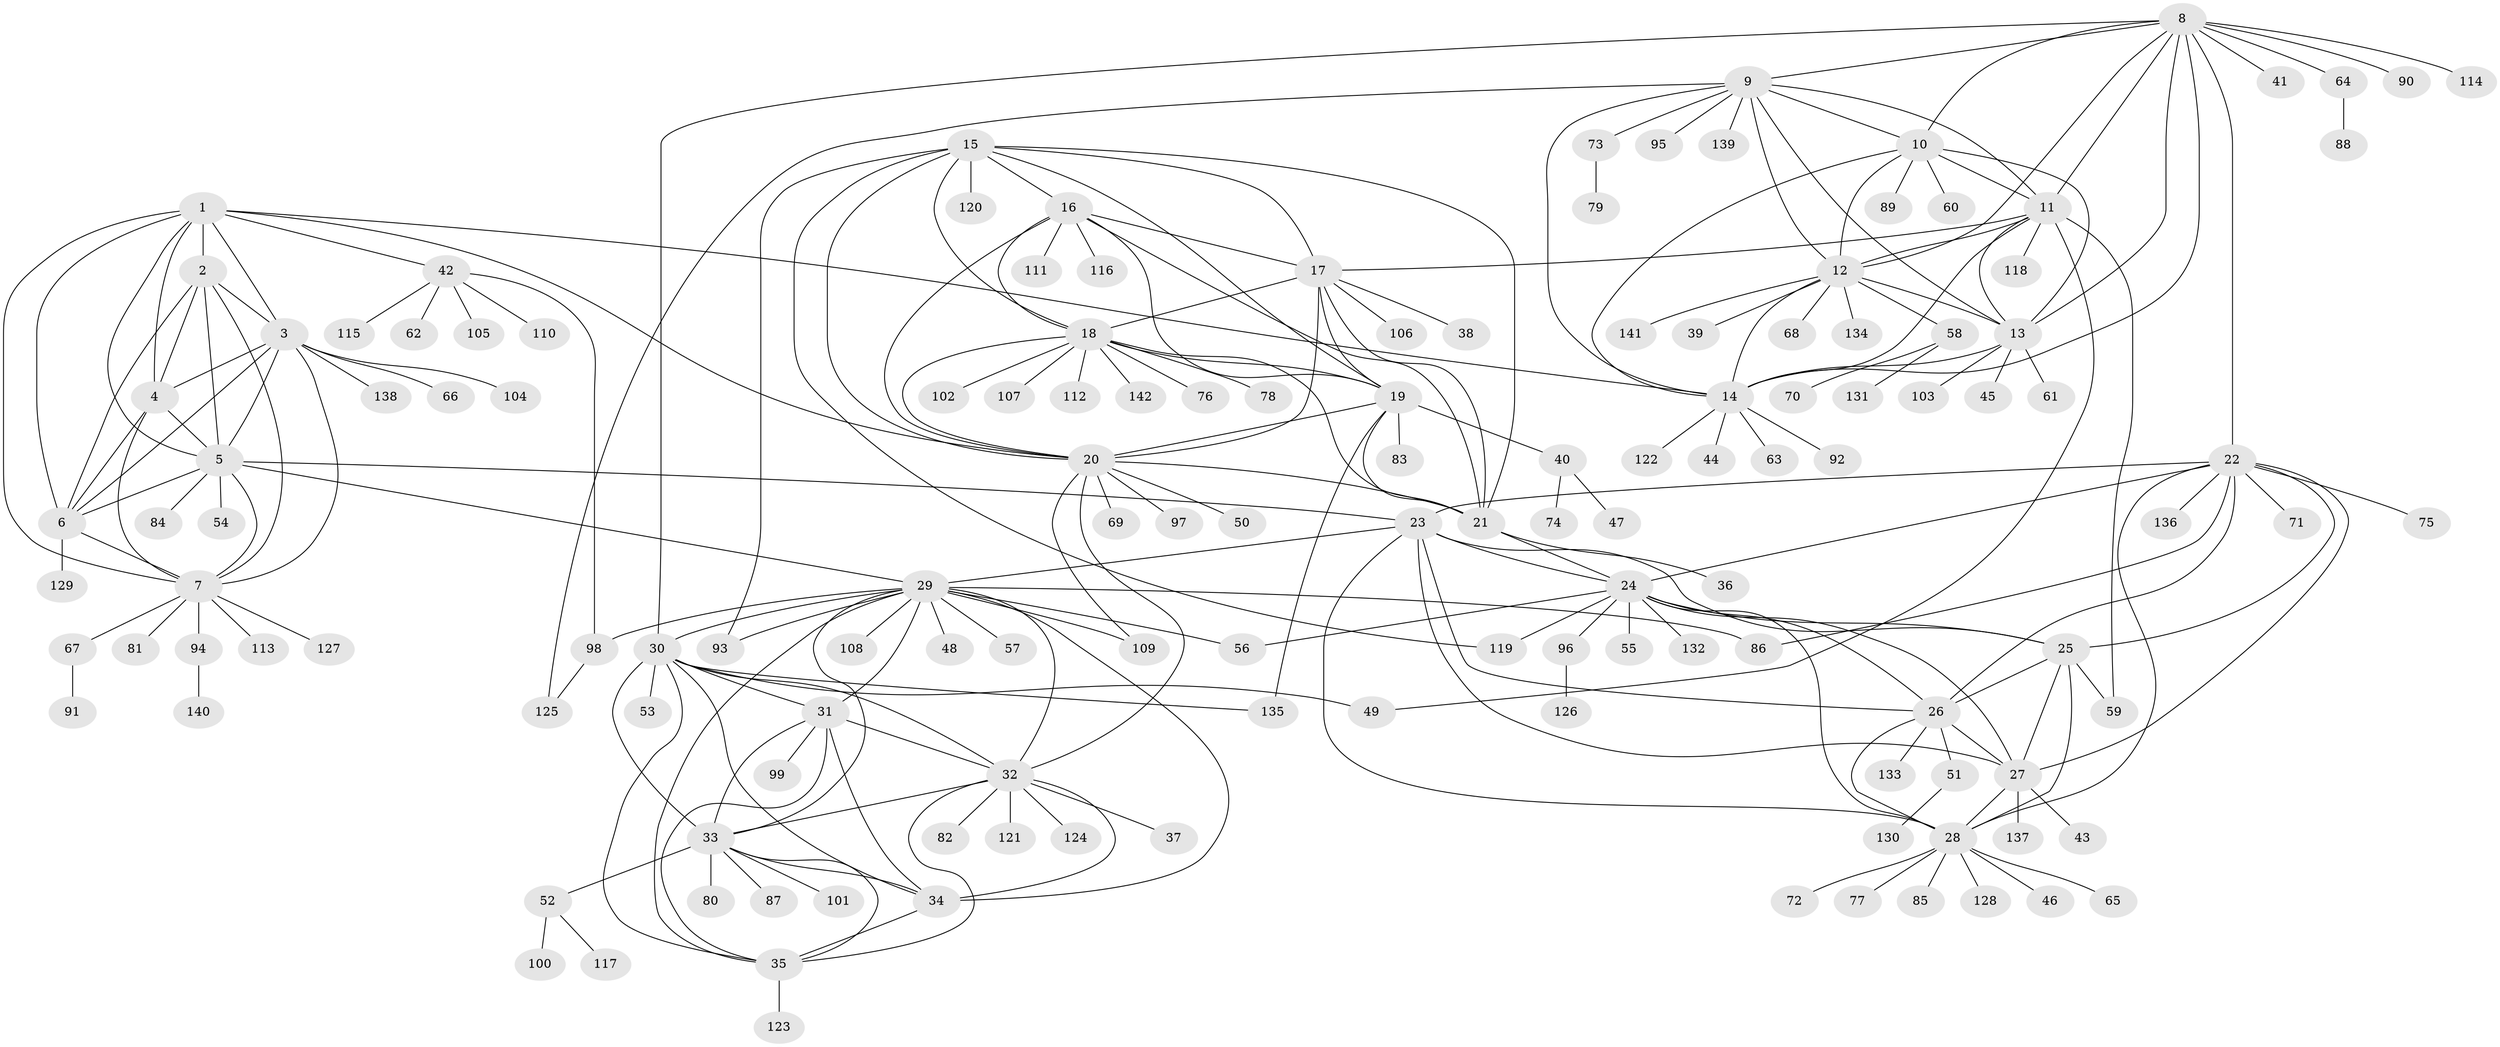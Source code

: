 // coarse degree distribution, {1: 0.7857142857142857, 6: 0.023809523809523808, 8: 0.07142857142857142, 2: 0.023809523809523808, 9: 0.047619047619047616, 10: 0.023809523809523808, 7: 0.023809523809523808}
// Generated by graph-tools (version 1.1) at 2025/58/03/04/25 21:58:10]
// undirected, 142 vertices, 232 edges
graph export_dot {
graph [start="1"]
  node [color=gray90,style=filled];
  1;
  2;
  3;
  4;
  5;
  6;
  7;
  8;
  9;
  10;
  11;
  12;
  13;
  14;
  15;
  16;
  17;
  18;
  19;
  20;
  21;
  22;
  23;
  24;
  25;
  26;
  27;
  28;
  29;
  30;
  31;
  32;
  33;
  34;
  35;
  36;
  37;
  38;
  39;
  40;
  41;
  42;
  43;
  44;
  45;
  46;
  47;
  48;
  49;
  50;
  51;
  52;
  53;
  54;
  55;
  56;
  57;
  58;
  59;
  60;
  61;
  62;
  63;
  64;
  65;
  66;
  67;
  68;
  69;
  70;
  71;
  72;
  73;
  74;
  75;
  76;
  77;
  78;
  79;
  80;
  81;
  82;
  83;
  84;
  85;
  86;
  87;
  88;
  89;
  90;
  91;
  92;
  93;
  94;
  95;
  96;
  97;
  98;
  99;
  100;
  101;
  102;
  103;
  104;
  105;
  106;
  107;
  108;
  109;
  110;
  111;
  112;
  113;
  114;
  115;
  116;
  117;
  118;
  119;
  120;
  121;
  122;
  123;
  124;
  125;
  126;
  127;
  128;
  129;
  130;
  131;
  132;
  133;
  134;
  135;
  136;
  137;
  138;
  139;
  140;
  141;
  142;
  1 -- 2;
  1 -- 3;
  1 -- 4;
  1 -- 5;
  1 -- 6;
  1 -- 7;
  1 -- 14;
  1 -- 20;
  1 -- 42;
  2 -- 3;
  2 -- 4;
  2 -- 5;
  2 -- 6;
  2 -- 7;
  3 -- 4;
  3 -- 5;
  3 -- 6;
  3 -- 7;
  3 -- 66;
  3 -- 104;
  3 -- 138;
  4 -- 5;
  4 -- 6;
  4 -- 7;
  5 -- 6;
  5 -- 7;
  5 -- 23;
  5 -- 29;
  5 -- 54;
  5 -- 84;
  6 -- 7;
  6 -- 129;
  7 -- 67;
  7 -- 81;
  7 -- 94;
  7 -- 113;
  7 -- 127;
  8 -- 9;
  8 -- 10;
  8 -- 11;
  8 -- 12;
  8 -- 13;
  8 -- 14;
  8 -- 22;
  8 -- 30;
  8 -- 41;
  8 -- 64;
  8 -- 90;
  8 -- 114;
  9 -- 10;
  9 -- 11;
  9 -- 12;
  9 -- 13;
  9 -- 14;
  9 -- 73;
  9 -- 95;
  9 -- 125;
  9 -- 139;
  10 -- 11;
  10 -- 12;
  10 -- 13;
  10 -- 14;
  10 -- 60;
  10 -- 89;
  11 -- 12;
  11 -- 13;
  11 -- 14;
  11 -- 17;
  11 -- 49;
  11 -- 59;
  11 -- 118;
  12 -- 13;
  12 -- 14;
  12 -- 39;
  12 -- 58;
  12 -- 68;
  12 -- 134;
  12 -- 141;
  13 -- 14;
  13 -- 45;
  13 -- 61;
  13 -- 103;
  14 -- 44;
  14 -- 63;
  14 -- 92;
  14 -- 122;
  15 -- 16;
  15 -- 17;
  15 -- 18;
  15 -- 19;
  15 -- 20;
  15 -- 21;
  15 -- 93;
  15 -- 119;
  15 -- 120;
  16 -- 17;
  16 -- 18;
  16 -- 19;
  16 -- 20;
  16 -- 21;
  16 -- 111;
  16 -- 116;
  17 -- 18;
  17 -- 19;
  17 -- 20;
  17 -- 21;
  17 -- 38;
  17 -- 106;
  18 -- 19;
  18 -- 20;
  18 -- 21;
  18 -- 76;
  18 -- 78;
  18 -- 102;
  18 -- 107;
  18 -- 112;
  18 -- 142;
  19 -- 20;
  19 -- 21;
  19 -- 40;
  19 -- 83;
  19 -- 135;
  20 -- 21;
  20 -- 32;
  20 -- 50;
  20 -- 69;
  20 -- 97;
  20 -- 109;
  21 -- 24;
  21 -- 36;
  22 -- 23;
  22 -- 24;
  22 -- 25;
  22 -- 26;
  22 -- 27;
  22 -- 28;
  22 -- 71;
  22 -- 75;
  22 -- 86;
  22 -- 136;
  23 -- 24;
  23 -- 25;
  23 -- 26;
  23 -- 27;
  23 -- 28;
  23 -- 29;
  24 -- 25;
  24 -- 26;
  24 -- 27;
  24 -- 28;
  24 -- 55;
  24 -- 56;
  24 -- 96;
  24 -- 119;
  24 -- 132;
  25 -- 26;
  25 -- 27;
  25 -- 28;
  25 -- 59;
  26 -- 27;
  26 -- 28;
  26 -- 51;
  26 -- 133;
  27 -- 28;
  27 -- 43;
  27 -- 137;
  28 -- 46;
  28 -- 65;
  28 -- 72;
  28 -- 77;
  28 -- 85;
  28 -- 128;
  29 -- 30;
  29 -- 31;
  29 -- 32;
  29 -- 33;
  29 -- 34;
  29 -- 35;
  29 -- 48;
  29 -- 56;
  29 -- 57;
  29 -- 86;
  29 -- 93;
  29 -- 98;
  29 -- 108;
  29 -- 109;
  30 -- 31;
  30 -- 32;
  30 -- 33;
  30 -- 34;
  30 -- 35;
  30 -- 49;
  30 -- 53;
  30 -- 135;
  31 -- 32;
  31 -- 33;
  31 -- 34;
  31 -- 35;
  31 -- 99;
  32 -- 33;
  32 -- 34;
  32 -- 35;
  32 -- 37;
  32 -- 82;
  32 -- 121;
  32 -- 124;
  33 -- 34;
  33 -- 35;
  33 -- 52;
  33 -- 80;
  33 -- 87;
  33 -- 101;
  34 -- 35;
  35 -- 123;
  40 -- 47;
  40 -- 74;
  42 -- 62;
  42 -- 98;
  42 -- 105;
  42 -- 110;
  42 -- 115;
  51 -- 130;
  52 -- 100;
  52 -- 117;
  58 -- 70;
  58 -- 131;
  64 -- 88;
  67 -- 91;
  73 -- 79;
  94 -- 140;
  96 -- 126;
  98 -- 125;
}
